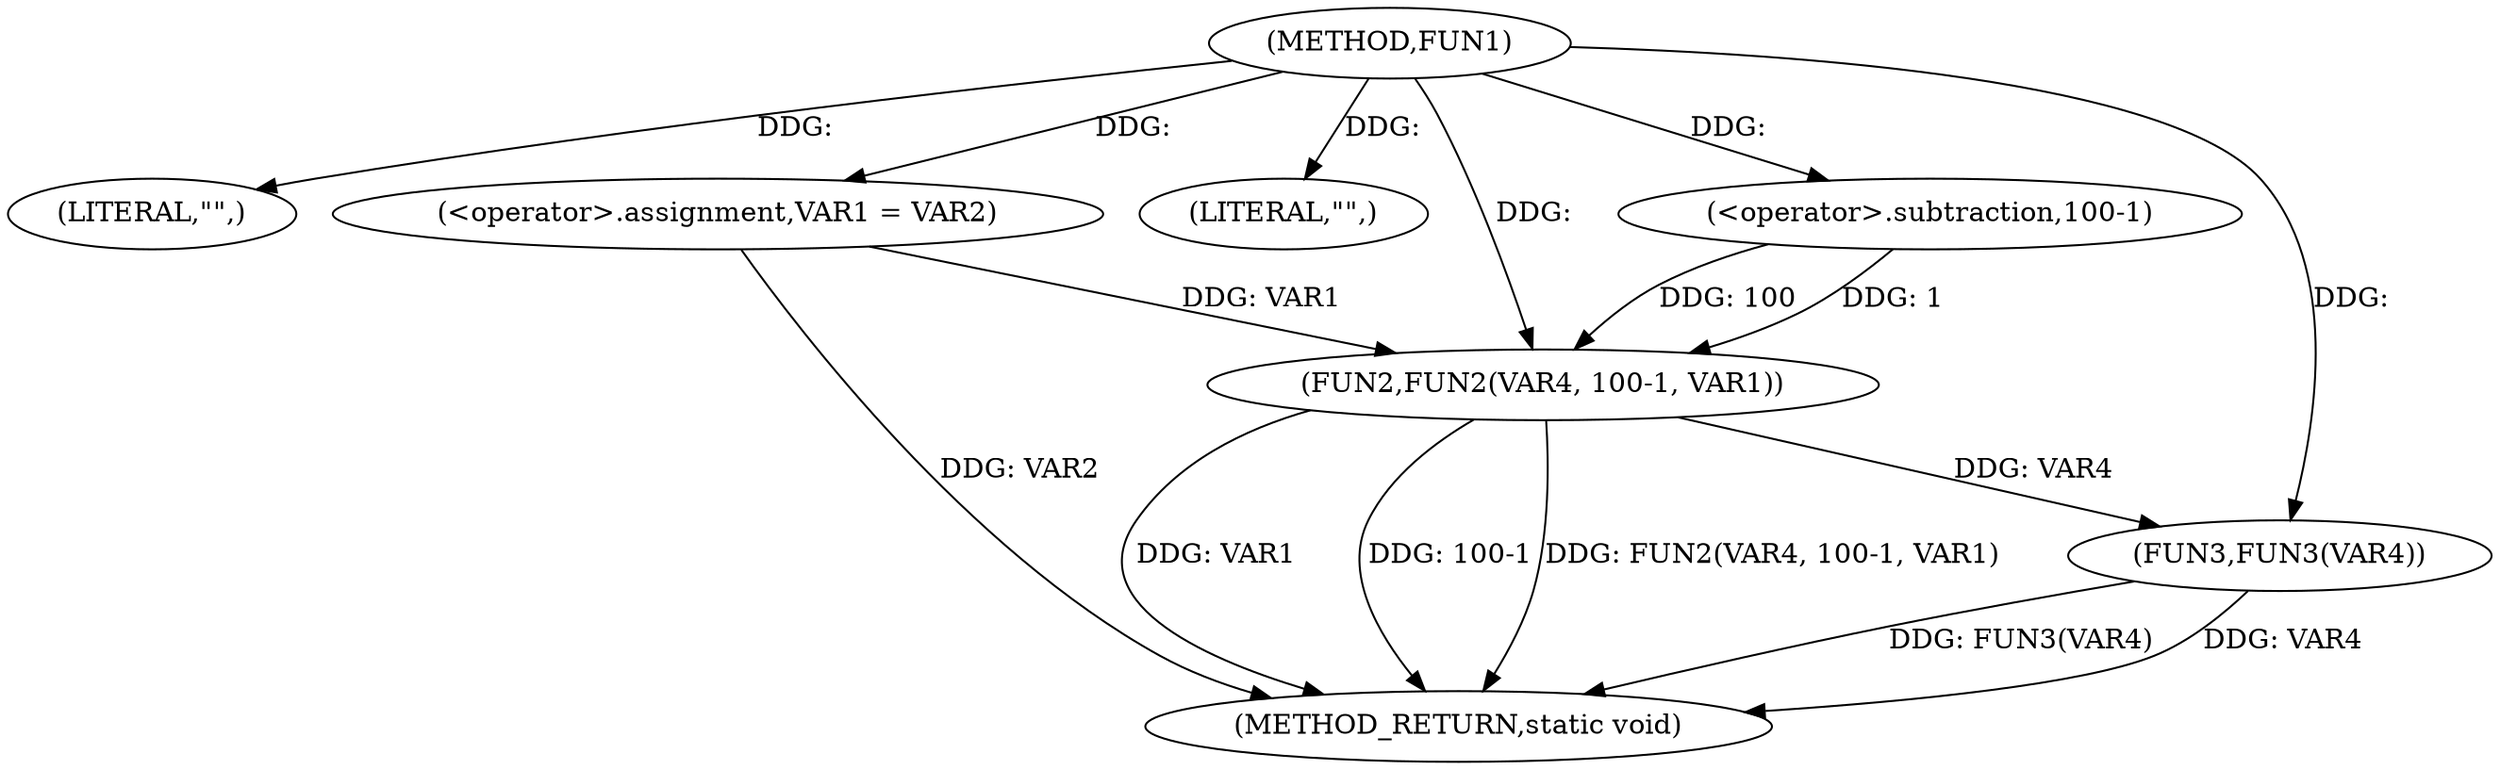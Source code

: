 digraph FUN1 {  
"1000100" [label = "(METHOD,FUN1)" ]
"1000117" [label = "(METHOD_RETURN,static void)" ]
"1000103" [label = "(LITERAL,\"\",)" ]
"1000104" [label = "(<operator>.assignment,VAR1 = VAR2)" ]
"1000108" [label = "(LITERAL,\"\",)" ]
"1000109" [label = "(FUN2,FUN2(VAR4, 100-1, VAR1))" ]
"1000111" [label = "(<operator>.subtraction,100-1)" ]
"1000115" [label = "(FUN3,FUN3(VAR4))" ]
  "1000109" -> "1000117"  [ label = "DDG: VAR1"] 
  "1000115" -> "1000117"  [ label = "DDG: FUN3(VAR4)"] 
  "1000109" -> "1000117"  [ label = "DDG: 100-1"] 
  "1000115" -> "1000117"  [ label = "DDG: VAR4"] 
  "1000104" -> "1000117"  [ label = "DDG: VAR2"] 
  "1000109" -> "1000117"  [ label = "DDG: FUN2(VAR4, 100-1, VAR1)"] 
  "1000100" -> "1000103"  [ label = "DDG: "] 
  "1000100" -> "1000104"  [ label = "DDG: "] 
  "1000100" -> "1000108"  [ label = "DDG: "] 
  "1000100" -> "1000109"  [ label = "DDG: "] 
  "1000111" -> "1000109"  [ label = "DDG: 100"] 
  "1000111" -> "1000109"  [ label = "DDG: 1"] 
  "1000100" -> "1000111"  [ label = "DDG: "] 
  "1000104" -> "1000109"  [ label = "DDG: VAR1"] 
  "1000109" -> "1000115"  [ label = "DDG: VAR4"] 
  "1000100" -> "1000115"  [ label = "DDG: "] 
}
